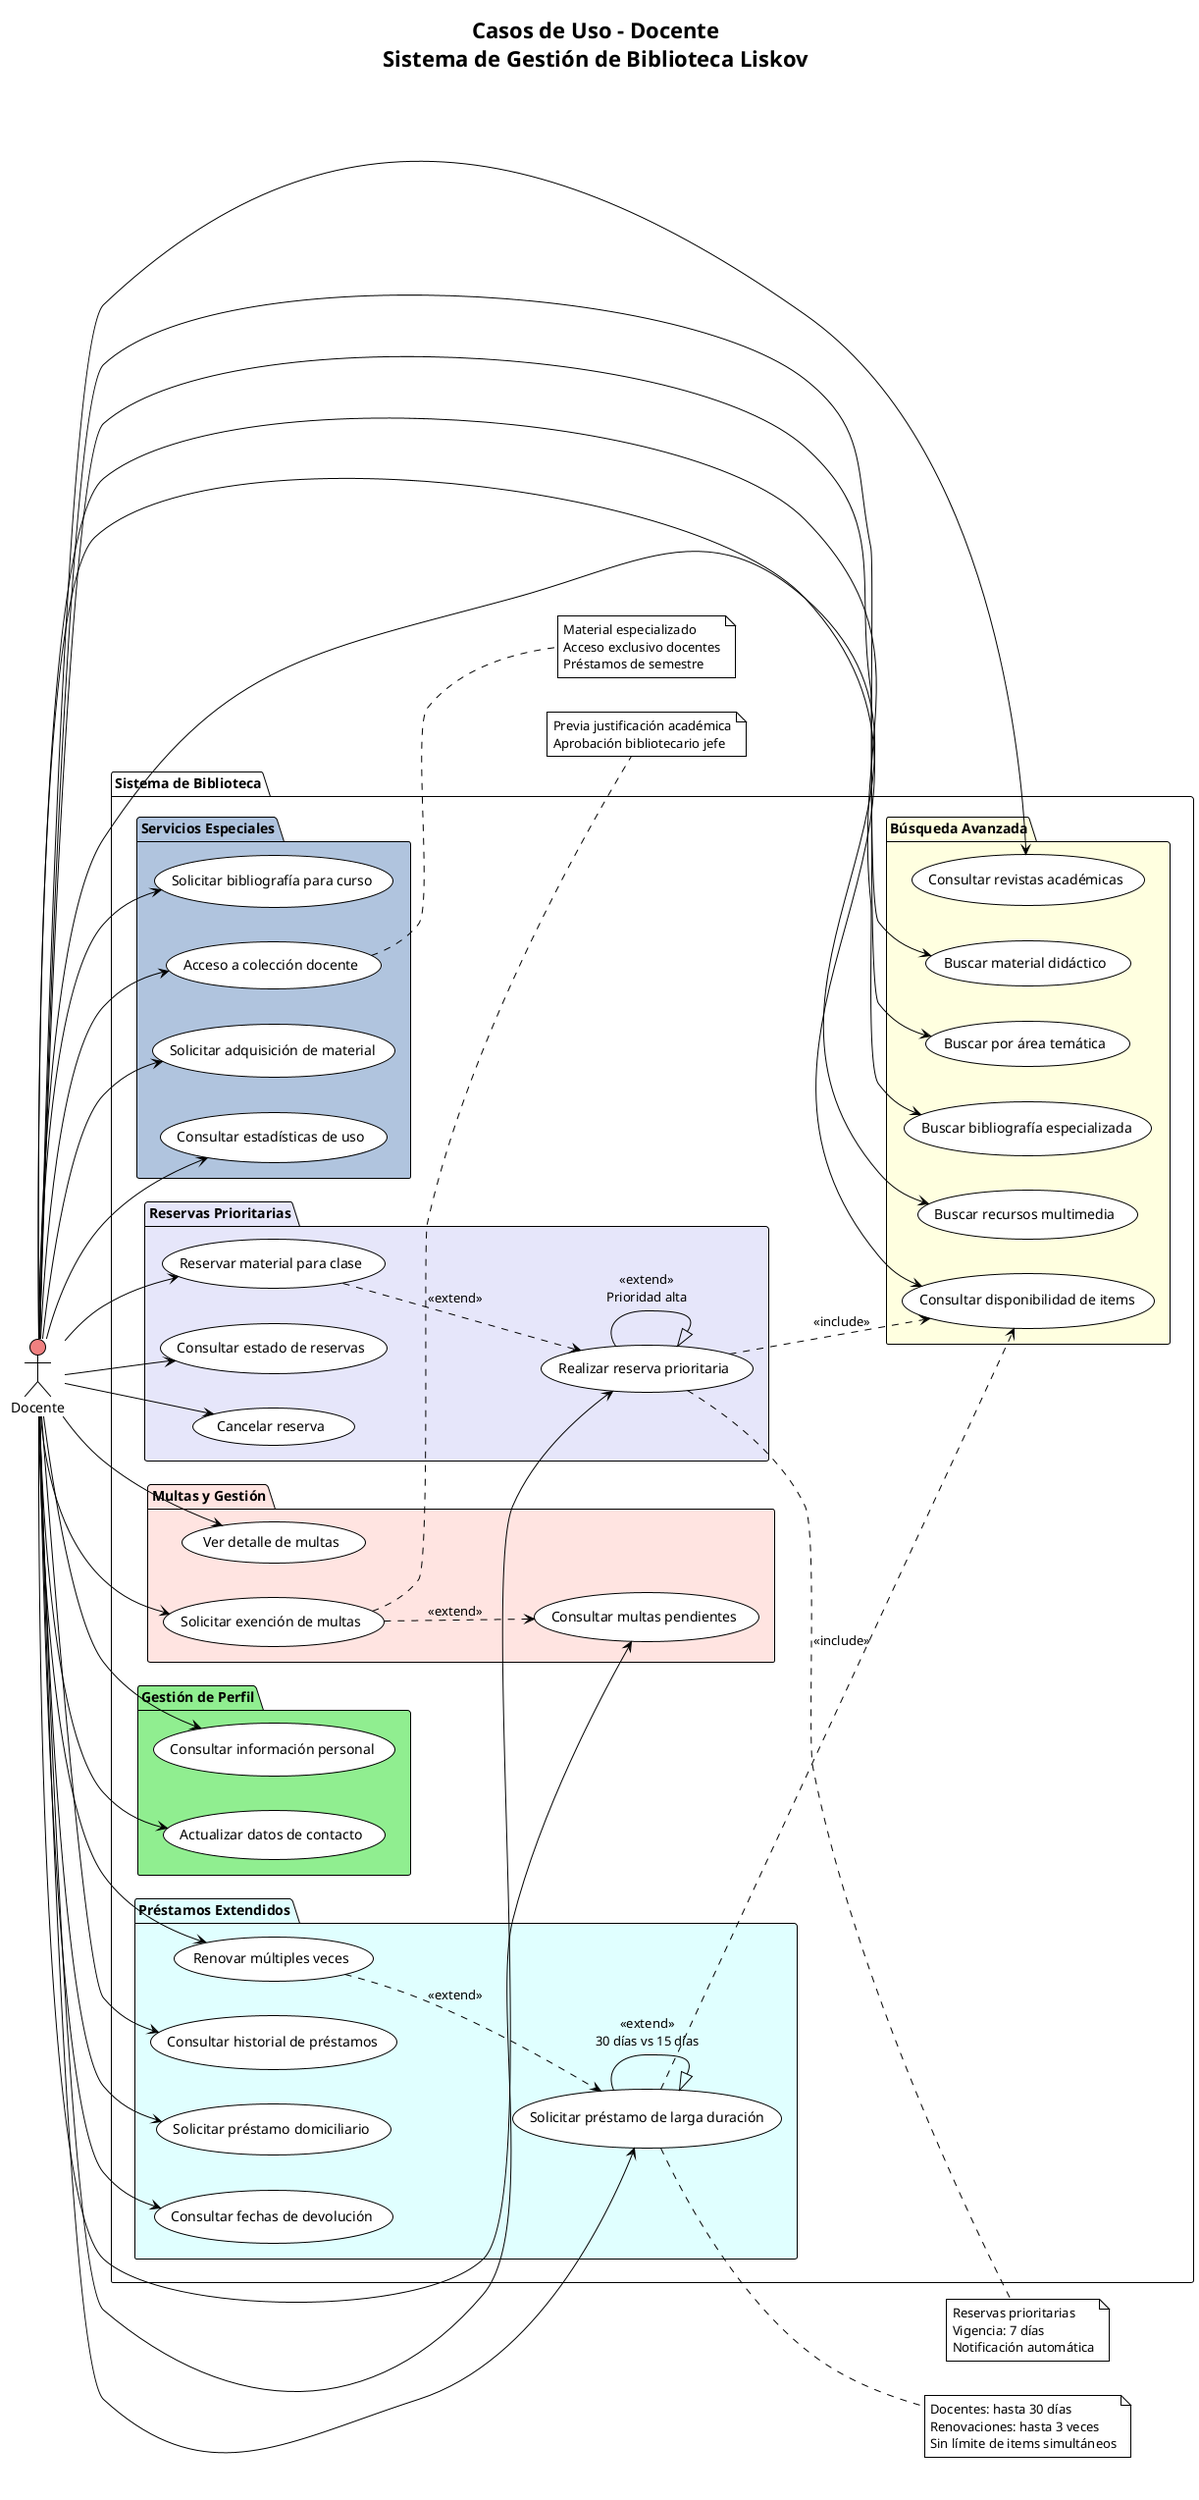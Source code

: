 @startuml Casos de Uso - Docente
!define RECTANGLE class
!theme plain

title "Casos de Uso - Docente\nSistema de Gestión de Biblioteca Liskov"

left to right direction

actor "Docente" as Docente #lightcoral

package "Sistema de Biblioteca" {
    
    package "Gestión de Perfil" #lightgreen {
        usecase "Consultar información personal" as UC1
        usecase "Actualizar datos de contacto" as UC2
    }
    
    package "Búsqueda Avanzada" #lightyellow {
        usecase "Buscar material didáctico" as UC3
        usecase "Buscar por área temática" as UC4
        usecase "Buscar bibliografía especializada" as UC5
        usecase "Consultar disponibilidad de items" as UC6
        usecase "Buscar recursos multimedia" as UC7
        usecase "Consultar revistas académicas" as UC8
    }
    
    package "Préstamos Extendidos" #lightcyan {
        usecase "Solicitar préstamo de larga duración" as UC9
        usecase "Renovar múltiples veces" as UC10
        usecase "Consultar historial de préstamos" as UC11
        usecase "Solicitar préstamo domiciliario" as UC12
        usecase "Consultar fechas de devolución" as UC13
    }
    
    package "Reservas Prioritarias" #lavender {
        usecase "Realizar reserva prioritaria" as UC14
        usecase "Reservar material para clase" as UC15
        usecase "Consultar estado de reservas" as UC16
        usecase "Cancelar reserva" as UC17
    }
    
    package "Servicios Especiales" #lightsteelblue {
        usecase "Solicitar bibliografía para curso" as UC18
        usecase "Acceso a colección docente" as UC19
        usecase "Solicitar adquisición de material" as UC20
        usecase "Consultar estadísticas de uso" as UC21
    }
    
    package "Multas y Gestión" #mistyrose {
        usecase "Consultar multas pendientes" as UC22
        usecase "Ver detalle de multas" as UC23
        usecase "Solicitar exención de multas" as UC24
    }
}

' Relaciones del Docente
Docente --> UC1
Docente --> UC2

Docente --> UC3
Docente --> UC4
Docente --> UC5
Docente --> UC6
Docente --> UC7
Docente --> UC8

Docente --> UC9
Docente --> UC10
Docente --> UC11
Docente --> UC12
Docente --> UC13

Docente --> UC14
Docente --> UC15
Docente --> UC16
Docente --> UC17

Docente --> UC18
Docente --> UC19
Docente --> UC20
Docente --> UC21

Docente --> UC22
Docente --> UC23
Docente --> UC24

' Relaciones entre casos de uso (includes y extends)
UC9 ..> UC6 : <<include>>
UC14 ..> UC6 : <<include>>
UC10 ..> UC9 : <<extend>>
UC15 ..> UC14 : <<extend>>
UC24 ..> UC22 : <<extend>>

' Especializaciones
UC9 --|> UC9 : <<extend>>\n30 días vs 15 días
UC14 --|> UC14 : <<extend>>\nPrioridad alta

' Notas explicativas
note right of UC9
  Docentes: hasta 30 días
  Renovaciones: hasta 3 veces
  Sin límite de items simultáneos
end note

note right of UC14
  Reservas prioritarias
  Vigencia: 7 días
  Notificación automática
end note

note right of UC19
  Material especializado
  Acceso exclusivo docentes
  Préstamos de semestre
end note

note right of UC24
  Previa justificación académica
  Aprobación bibliotecario jefe
end note

@enduml